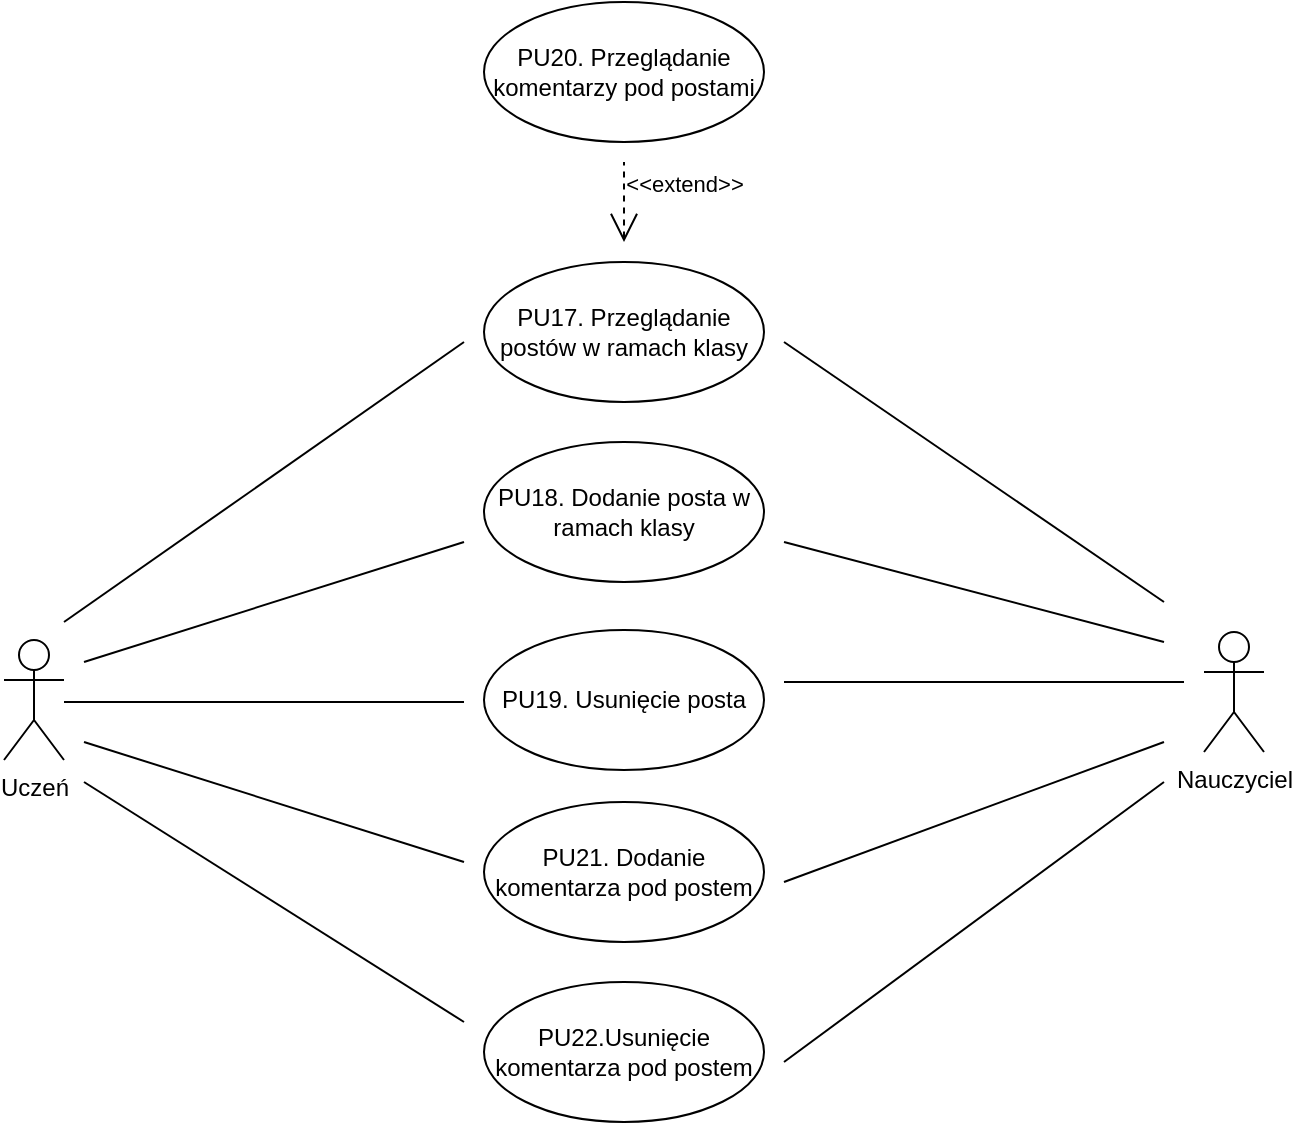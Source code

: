 <mxfile version="25.0.3">
  <diagram name="Strona-1" id="Scgg916_XBtNbLoqnLQ0">
    <mxGraphModel dx="2843" dy="746" grid="1" gridSize="10" guides="1" tooltips="1" connect="1" arrows="1" fold="1" page="1" pageScale="1" pageWidth="1169" pageHeight="827" math="0" shadow="0">
      <root>
        <mxCell id="0" />
        <mxCell id="1" parent="0" />
        <mxCell id="Vpx7Sv_BWOCrT1ZjL_7J-3" value="Nauczyciel" style="shape=umlActor;html=1;verticalLabelPosition=bottom;verticalAlign=top;align=center;" parent="1" vertex="1">
          <mxGeometry x="430" y="345" width="30" height="60" as="geometry" />
        </mxCell>
        <mxCell id="Vpx7Sv_BWOCrT1ZjL_7J-13" value="PU17. Przeglądanie postów w ramach klasy" style="ellipse;whiteSpace=wrap;html=1;" parent="1" vertex="1">
          <mxGeometry x="70" y="160" width="140" height="70" as="geometry" />
        </mxCell>
        <mxCell id="Vpx7Sv_BWOCrT1ZjL_7J-20" value="PU18. Dodanie pos&lt;span style=&quot;background-color: initial;&quot;&gt;ta w ramach klasy&lt;/span&gt;" style="ellipse;whiteSpace=wrap;html=1;" parent="1" vertex="1">
          <mxGeometry x="70" y="250" width="140" height="70" as="geometry" />
        </mxCell>
        <mxCell id="7erooQuaVug4p2jluh0y-1" value="Uczeń" style="shape=umlActor;html=1;verticalLabelPosition=bottom;verticalAlign=top;align=center;" parent="1" vertex="1">
          <mxGeometry x="-170" y="349" width="30" height="60" as="geometry" />
        </mxCell>
        <mxCell id="kKxhhPhvIYWjCeATcwsm-1" value="PU19&lt;span style=&quot;background-color: initial;&quot;&gt;. Usunięcie posta&lt;/span&gt;" style="ellipse;whiteSpace=wrap;html=1;" parent="1" vertex="1">
          <mxGeometry x="70" y="344" width="140" height="70" as="geometry" />
        </mxCell>
        <mxCell id="kKxhhPhvIYWjCeATcwsm-3" value="&amp;lt;&amp;lt;extend&amp;gt;&amp;gt;" style="edgeStyle=none;html=1;startArrow=open;endArrow=none;startSize=12;verticalAlign=bottom;dashed=1;labelBackgroundColor=none;rounded=0;" parent="1" edge="1">
          <mxGeometry y="-30" width="160" relative="1" as="geometry">
            <mxPoint x="140" y="150" as="sourcePoint" />
            <mxPoint x="140" y="110" as="targetPoint" />
            <mxPoint as="offset" />
          </mxGeometry>
        </mxCell>
        <mxCell id="kKxhhPhvIYWjCeATcwsm-4" value="PU20. Przeglądanie komentarzy pod postami" style="ellipse;whiteSpace=wrap;html=1;" parent="1" vertex="1">
          <mxGeometry x="70" y="30" width="140" height="70" as="geometry" />
        </mxCell>
        <mxCell id="kKxhhPhvIYWjCeATcwsm-10" value="PU21&lt;span style=&quot;background-color: initial;&quot;&gt;. Dodanie komentarza pod postem&lt;/span&gt;" style="ellipse;whiteSpace=wrap;html=1;" parent="1" vertex="1">
          <mxGeometry x="70" y="430" width="140" height="70" as="geometry" />
        </mxCell>
        <mxCell id="BSuVpLCRIrNFxVPoSWEV-12" value="" style="edgeStyle=none;html=1;endArrow=none;verticalAlign=bottom;rounded=0;" parent="1" edge="1">
          <mxGeometry width="160" relative="1" as="geometry">
            <mxPoint x="220" y="370" as="sourcePoint" />
            <mxPoint x="420" y="370" as="targetPoint" />
          </mxGeometry>
        </mxCell>
        <mxCell id="BSuVpLCRIrNFxVPoSWEV-13" value="" style="edgeStyle=none;html=1;endArrow=none;verticalAlign=bottom;rounded=0;" parent="1" edge="1">
          <mxGeometry width="160" relative="1" as="geometry">
            <mxPoint x="410" y="420" as="sourcePoint" />
            <mxPoint x="220" y="560" as="targetPoint" />
          </mxGeometry>
        </mxCell>
        <mxCell id="BSuVpLCRIrNFxVPoSWEV-14" value="" style="edgeStyle=none;html=1;endArrow=none;verticalAlign=bottom;rounded=0;" parent="1" edge="1">
          <mxGeometry width="160" relative="1" as="geometry">
            <mxPoint x="-130" y="420" as="sourcePoint" />
            <mxPoint x="60" y="540" as="targetPoint" />
          </mxGeometry>
        </mxCell>
        <mxCell id="BSuVpLCRIrNFxVPoSWEV-15" value="" style="edgeStyle=none;html=1;endArrow=none;verticalAlign=bottom;rounded=0;" parent="1" edge="1">
          <mxGeometry width="160" relative="1" as="geometry">
            <mxPoint x="410" y="350" as="sourcePoint" />
            <mxPoint x="220" y="300" as="targetPoint" />
          </mxGeometry>
        </mxCell>
        <mxCell id="BSuVpLCRIrNFxVPoSWEV-16" value="" style="edgeStyle=none;html=1;endArrow=none;verticalAlign=bottom;rounded=0;" parent="1" edge="1">
          <mxGeometry width="160" relative="1" as="geometry">
            <mxPoint x="60" y="460" as="sourcePoint" />
            <mxPoint x="-130" y="400" as="targetPoint" />
          </mxGeometry>
        </mxCell>
        <mxCell id="BSuVpLCRIrNFxVPoSWEV-17" value="" style="edgeStyle=none;html=1;endArrow=none;verticalAlign=bottom;rounded=0;" parent="1" edge="1">
          <mxGeometry width="160" relative="1" as="geometry">
            <mxPoint x="410" y="330" as="sourcePoint" />
            <mxPoint x="220" y="200" as="targetPoint" />
          </mxGeometry>
        </mxCell>
        <mxCell id="BSuVpLCRIrNFxVPoSWEV-18" value="" style="edgeStyle=none;html=1;endArrow=none;verticalAlign=bottom;rounded=0;" parent="1" edge="1">
          <mxGeometry width="160" relative="1" as="geometry">
            <mxPoint x="60" y="200" as="sourcePoint" />
            <mxPoint x="-140" y="340" as="targetPoint" />
          </mxGeometry>
        </mxCell>
        <mxCell id="BSuVpLCRIrNFxVPoSWEV-19" value="" style="edgeStyle=none;html=1;endArrow=none;verticalAlign=bottom;rounded=0;" parent="1" edge="1">
          <mxGeometry width="160" relative="1" as="geometry">
            <mxPoint x="60" y="300" as="sourcePoint" />
            <mxPoint x="-130" y="360" as="targetPoint" />
          </mxGeometry>
        </mxCell>
        <mxCell id="uge72JpmdZ1WPzYPSwI8-1" value="PU22.Usunięcie komentarza pod postem" style="ellipse;whiteSpace=wrap;html=1;" parent="1" vertex="1">
          <mxGeometry x="70" y="520" width="140" height="70" as="geometry" />
        </mxCell>
        <mxCell id="uge72JpmdZ1WPzYPSwI8-2" value="" style="edgeStyle=none;html=1;endArrow=none;verticalAlign=bottom;rounded=0;" parent="1" edge="1">
          <mxGeometry width="160" relative="1" as="geometry">
            <mxPoint x="220" y="470" as="sourcePoint" />
            <mxPoint x="410" y="400" as="targetPoint" />
          </mxGeometry>
        </mxCell>
        <mxCell id="uge72JpmdZ1WPzYPSwI8-3" value="" style="edgeStyle=none;html=1;endArrow=none;verticalAlign=bottom;rounded=0;" parent="1" edge="1">
          <mxGeometry width="160" relative="1" as="geometry">
            <mxPoint x="-140" y="380" as="sourcePoint" />
            <mxPoint x="60" y="380" as="targetPoint" />
          </mxGeometry>
        </mxCell>
      </root>
    </mxGraphModel>
  </diagram>
</mxfile>
